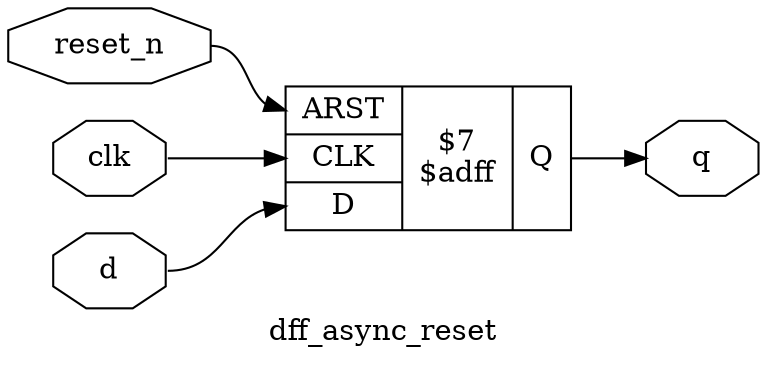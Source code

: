 digraph "dff_async_reset" {
label="dff_async_reset";
rankdir="LR";
remincross=true;
n1 [ shape=octagon, label="clk", color="black", fontcolor="black"];
n2 [ shape=octagon, label="d", color="black", fontcolor="black"];
n3 [ shape=octagon, label="q", color="black", fontcolor="black"];
n4 [ shape=octagon, label="reset_n", color="black", fontcolor="black"];
c9 [ shape=record, label="{{<p5> ARST|<p6> CLK|<p7> D}|$7\n$adff|{<p8> Q}}",  ];
n1:e -> c9:p6:w [color="black", fontcolor="black", label=""];
n2:e -> c9:p7:w [color="black", fontcolor="black", label=""];
c9:p8:e -> n3:w [color="black", fontcolor="black", label=""];
n4:e -> c9:p5:w [color="black", fontcolor="black", label=""];
}
